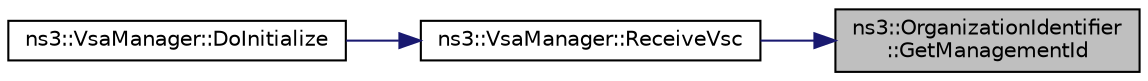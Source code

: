 digraph "ns3::OrganizationIdentifier::GetManagementId"
{
 // LATEX_PDF_SIZE
  edge [fontname="Helvetica",fontsize="10",labelfontname="Helvetica",labelfontsize="10"];
  node [fontname="Helvetica",fontsize="10",shape=record];
  rankdir="RL";
  Node1 [label="ns3::OrganizationIdentifier\l::GetManagementId",height=0.2,width=0.4,color="black", fillcolor="grey75", style="filled", fontcolor="black",tooltip=" "];
  Node1 -> Node2 [dir="back",color="midnightblue",fontsize="10",style="solid",fontname="Helvetica"];
  Node2 [label="ns3::VsaManager::ReceiveVsc",height=0.2,width=0.4,color="black", fillcolor="white", style="filled",URL="$classns3_1_1_vsa_manager.html#a5dd6b3883b8e57ed8cc7f7cc7afa5601",tooltip=" "];
  Node2 -> Node3 [dir="back",color="midnightblue",fontsize="10",style="solid",fontname="Helvetica"];
  Node3 [label="ns3::VsaManager::DoInitialize",height=0.2,width=0.4,color="black", fillcolor="white", style="filled",URL="$classns3_1_1_vsa_manager.html#a05e003d4c898eda681aeb6c2a4339e2a",tooltip="Initialize() implementation."];
}
